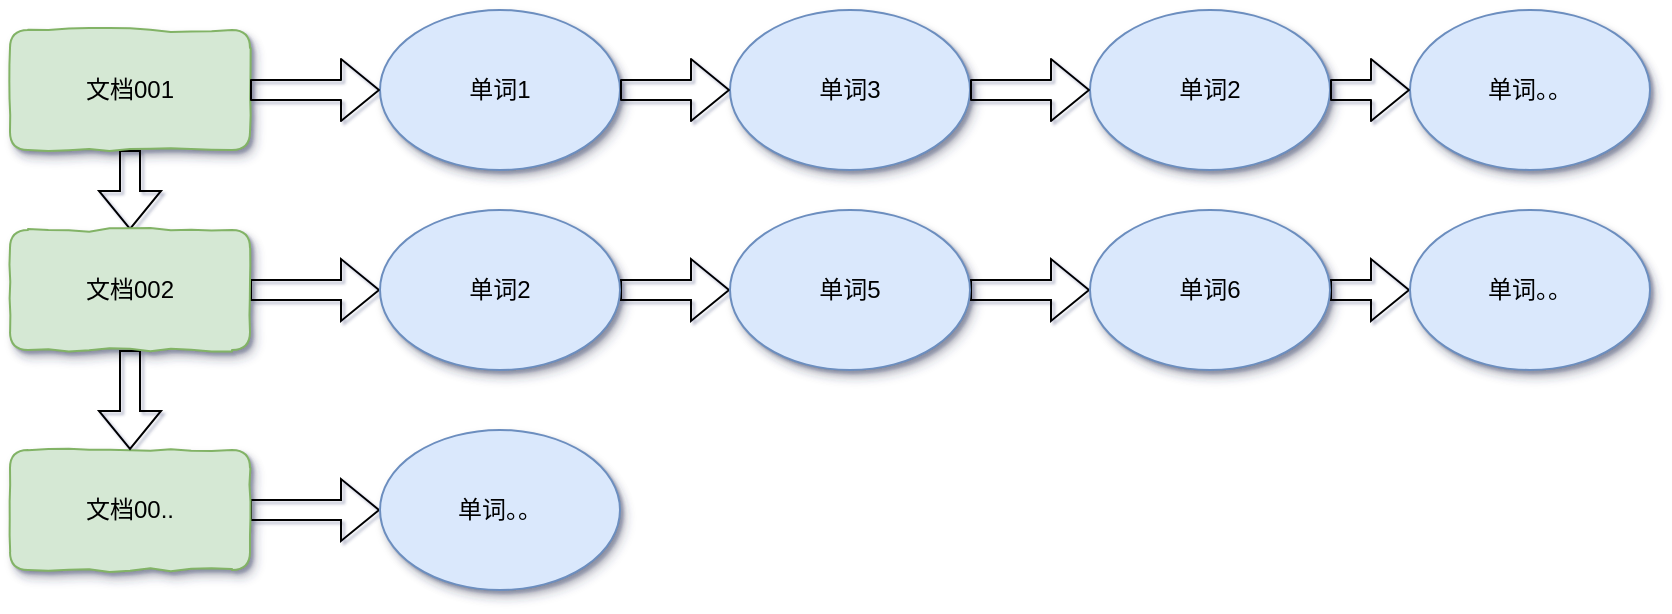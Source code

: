 <mxfile version="11.1.4" type="github"><diagram id="P8BWkP7DR0dISxUb0i0n" name="第 1 页"><mxGraphModel dx="1422" dy="715" grid="0" gridSize="10" guides="1" tooltips="1" connect="1" arrows="1" fold="1" page="1" pageScale="1" pageWidth="5827" pageHeight="5169" math="0" shadow="1"><root><mxCell id="0"/><mxCell id="1" parent="0"/><mxCell id="dgCKvg1RlO8B8WcPSYuJ-35" value="" style="edgeStyle=orthogonalEdgeStyle;shape=flexArrow;rounded=0;orthogonalLoop=1;jettySize=auto;html=1;" edge="1" parent="1" source="dgCKvg1RlO8B8WcPSYuJ-1" target="dgCKvg1RlO8B8WcPSYuJ-3"><mxGeometry relative="1" as="geometry"/></mxCell><mxCell id="dgCKvg1RlO8B8WcPSYuJ-1" value="文档001" style="rounded=1;whiteSpace=wrap;html=1;shadow=1;comic=1;glass=0;fillColor=#d5e8d4;strokeColor=#82b366;" vertex="1" parent="1"><mxGeometry x="50" y="190" width="120" height="60" as="geometry"/></mxCell><mxCell id="dgCKvg1RlO8B8WcPSYuJ-34" value="" style="edgeStyle=orthogonalEdgeStyle;shape=flexArrow;rounded=0;orthogonalLoop=1;jettySize=auto;html=1;" edge="1" parent="1" source="dgCKvg1RlO8B8WcPSYuJ-2" target="dgCKvg1RlO8B8WcPSYuJ-13"><mxGeometry relative="1" as="geometry"/></mxCell><mxCell id="dgCKvg1RlO8B8WcPSYuJ-2" value="文档00.." style="rounded=1;whiteSpace=wrap;html=1;shadow=1;comic=1;glass=0;fillColor=#d5e8d4;strokeColor=#82b366;" vertex="1" parent="1"><mxGeometry x="50" y="400" width="120" height="60" as="geometry"/></mxCell><mxCell id="dgCKvg1RlO8B8WcPSYuJ-29" value="" style="edgeStyle=orthogonalEdgeStyle;shape=flexArrow;rounded=0;orthogonalLoop=1;jettySize=auto;html=1;" edge="1" parent="1" source="dgCKvg1RlO8B8WcPSYuJ-3" target="dgCKvg1RlO8B8WcPSYuJ-12"><mxGeometry relative="1" as="geometry"/></mxCell><mxCell id="dgCKvg1RlO8B8WcPSYuJ-36" value="" style="edgeStyle=orthogonalEdgeStyle;shape=flexArrow;rounded=0;orthogonalLoop=1;jettySize=auto;html=1;" edge="1" parent="1" source="dgCKvg1RlO8B8WcPSYuJ-3" target="dgCKvg1RlO8B8WcPSYuJ-2"><mxGeometry relative="1" as="geometry"/></mxCell><mxCell id="dgCKvg1RlO8B8WcPSYuJ-3" value="文档002" style="rounded=1;whiteSpace=wrap;html=1;shadow=1;comic=1;glass=0;fillColor=#d5e8d4;strokeColor=#82b366;" vertex="1" parent="1"><mxGeometry x="50" y="290" width="120" height="60" as="geometry"/></mxCell><mxCell id="dgCKvg1RlO8B8WcPSYuJ-11" value="单词1" style="ellipse;whiteSpace=wrap;html=1;shadow=1;glass=0;comic=1;flipH=0;flipV=0;rounded=1;fillColor=#dae8fc;strokeColor=#6c8ebf;" vertex="1" parent="1"><mxGeometry x="235" y="180" width="120" height="80" as="geometry"/></mxCell><mxCell id="dgCKvg1RlO8B8WcPSYuJ-30" value="" style="edgeStyle=orthogonalEdgeStyle;shape=flexArrow;rounded=0;orthogonalLoop=1;jettySize=auto;html=1;" edge="1" parent="1" source="dgCKvg1RlO8B8WcPSYuJ-12" target="dgCKvg1RlO8B8WcPSYuJ-15"><mxGeometry relative="1" as="geometry"/></mxCell><mxCell id="dgCKvg1RlO8B8WcPSYuJ-12" value="单词2" style="ellipse;whiteSpace=wrap;html=1;shadow=1;glass=0;comic=1;flipH=0;flipV=0;fillColor=#dae8fc;strokeColor=#6c8ebf;" vertex="1" parent="1"><mxGeometry x="235" y="280" width="120" height="80" as="geometry"/></mxCell><mxCell id="dgCKvg1RlO8B8WcPSYuJ-13" value="单词。。" style="ellipse;whiteSpace=wrap;html=1;shadow=1;glass=0;comic=1;flipH=0;flipV=0;fillColor=#dae8fc;strokeColor=#6c8ebf;" vertex="1" parent="1"><mxGeometry x="235" y="390" width="120" height="80" as="geometry"/></mxCell><mxCell id="dgCKvg1RlO8B8WcPSYuJ-14" value="单词3" style="ellipse;whiteSpace=wrap;html=1;shadow=1;glass=0;comic=1;flipH=0;flipV=0;fillColor=#dae8fc;strokeColor=#6c8ebf;" vertex="1" parent="1"><mxGeometry x="410" y="180" width="120" height="80" as="geometry"/></mxCell><mxCell id="dgCKvg1RlO8B8WcPSYuJ-31" value="" style="edgeStyle=orthogonalEdgeStyle;shape=flexArrow;rounded=0;orthogonalLoop=1;jettySize=auto;html=1;" edge="1" parent="1" source="dgCKvg1RlO8B8WcPSYuJ-15" target="dgCKvg1RlO8B8WcPSYuJ-18"><mxGeometry relative="1" as="geometry"/></mxCell><mxCell id="dgCKvg1RlO8B8WcPSYuJ-15" value="单词5" style="ellipse;whiteSpace=wrap;html=1;shadow=1;glass=0;comic=1;flipH=0;flipV=0;fillColor=#dae8fc;strokeColor=#6c8ebf;" vertex="1" parent="1"><mxGeometry x="410" y="280" width="120" height="80" as="geometry"/></mxCell><mxCell id="dgCKvg1RlO8B8WcPSYuJ-17" value="单词2" style="ellipse;whiteSpace=wrap;html=1;shadow=1;glass=0;comic=1;flipH=0;flipV=0;fillColor=#dae8fc;strokeColor=#6c8ebf;" vertex="1" parent="1"><mxGeometry x="590" y="180" width="120" height="80" as="geometry"/></mxCell><mxCell id="dgCKvg1RlO8B8WcPSYuJ-32" value="" style="edgeStyle=orthogonalEdgeStyle;shape=flexArrow;rounded=0;orthogonalLoop=1;jettySize=auto;html=1;" edge="1" parent="1" source="dgCKvg1RlO8B8WcPSYuJ-18" target="dgCKvg1RlO8B8WcPSYuJ-21"><mxGeometry relative="1" as="geometry"/></mxCell><mxCell id="dgCKvg1RlO8B8WcPSYuJ-18" value="单词6" style="ellipse;whiteSpace=wrap;html=1;shadow=1;glass=0;comic=1;flipH=0;flipV=0;fillColor=#dae8fc;strokeColor=#6c8ebf;" vertex="1" parent="1"><mxGeometry x="590" y="280" width="120" height="80" as="geometry"/></mxCell><mxCell id="dgCKvg1RlO8B8WcPSYuJ-20" value="单词。。" style="ellipse;whiteSpace=wrap;html=1;shadow=1;glass=0;comic=1;flipH=0;flipV=0;fillColor=#dae8fc;strokeColor=#6c8ebf;" vertex="1" parent="1"><mxGeometry x="750" y="180" width="120" height="80" as="geometry"/></mxCell><mxCell id="dgCKvg1RlO8B8WcPSYuJ-21" value="单词。。" style="ellipse;whiteSpace=wrap;html=1;shadow=1;glass=0;comic=1;flipH=0;flipV=0;fillColor=#dae8fc;strokeColor=#6c8ebf;" vertex="1" parent="1"><mxGeometry x="750" y="280" width="120" height="80" as="geometry"/></mxCell><mxCell id="dgCKvg1RlO8B8WcPSYuJ-22" value="" style="shape=flexArrow;endArrow=classic;html=1;entryX=0;entryY=0.5;entryDx=0;entryDy=0;exitX=1;exitY=0.5;exitDx=0;exitDy=0;" edge="1" parent="1" source="dgCKvg1RlO8B8WcPSYuJ-1" target="dgCKvg1RlO8B8WcPSYuJ-11"><mxGeometry width="50" height="50" relative="1" as="geometry"><mxPoint x="170" y="250" as="sourcePoint"/><mxPoint x="220" y="200" as="targetPoint"/></mxGeometry></mxCell><mxCell id="dgCKvg1RlO8B8WcPSYuJ-24" value="" style="shape=flexArrow;endArrow=classic;html=1;entryX=0;entryY=0.5;entryDx=0;entryDy=0;" edge="1" parent="1" source="dgCKvg1RlO8B8WcPSYuJ-11" target="dgCKvg1RlO8B8WcPSYuJ-14"><mxGeometry width="50" height="50" relative="1" as="geometry"><mxPoint x="355" y="270" as="sourcePoint"/><mxPoint x="425.711" y="220" as="targetPoint"/></mxGeometry></mxCell><mxCell id="dgCKvg1RlO8B8WcPSYuJ-26" value="" style="shape=flexArrow;endArrow=classic;html=1;entryX=0;entryY=0.5;entryDx=0;entryDy=0;exitX=1;exitY=0.5;exitDx=0;exitDy=0;" edge="1" parent="1" source="dgCKvg1RlO8B8WcPSYuJ-14" target="dgCKvg1RlO8B8WcPSYuJ-17"><mxGeometry width="50" height="50" relative="1" as="geometry"><mxPoint x="530" y="240" as="sourcePoint"/><mxPoint x="580" y="190" as="targetPoint"/></mxGeometry></mxCell><mxCell id="dgCKvg1RlO8B8WcPSYuJ-28" value="" style="shape=flexArrow;endArrow=classic;html=1;entryX=0;entryY=0.5;entryDx=0;entryDy=0;" edge="1" parent="1" source="dgCKvg1RlO8B8WcPSYuJ-17" target="dgCKvg1RlO8B8WcPSYuJ-20"><mxGeometry width="50" height="50" relative="1" as="geometry"><mxPoint x="710" y="270" as="sourcePoint"/><mxPoint x="780.711" y="220" as="targetPoint"/></mxGeometry></mxCell></root></mxGraphModel></diagram></mxfile>